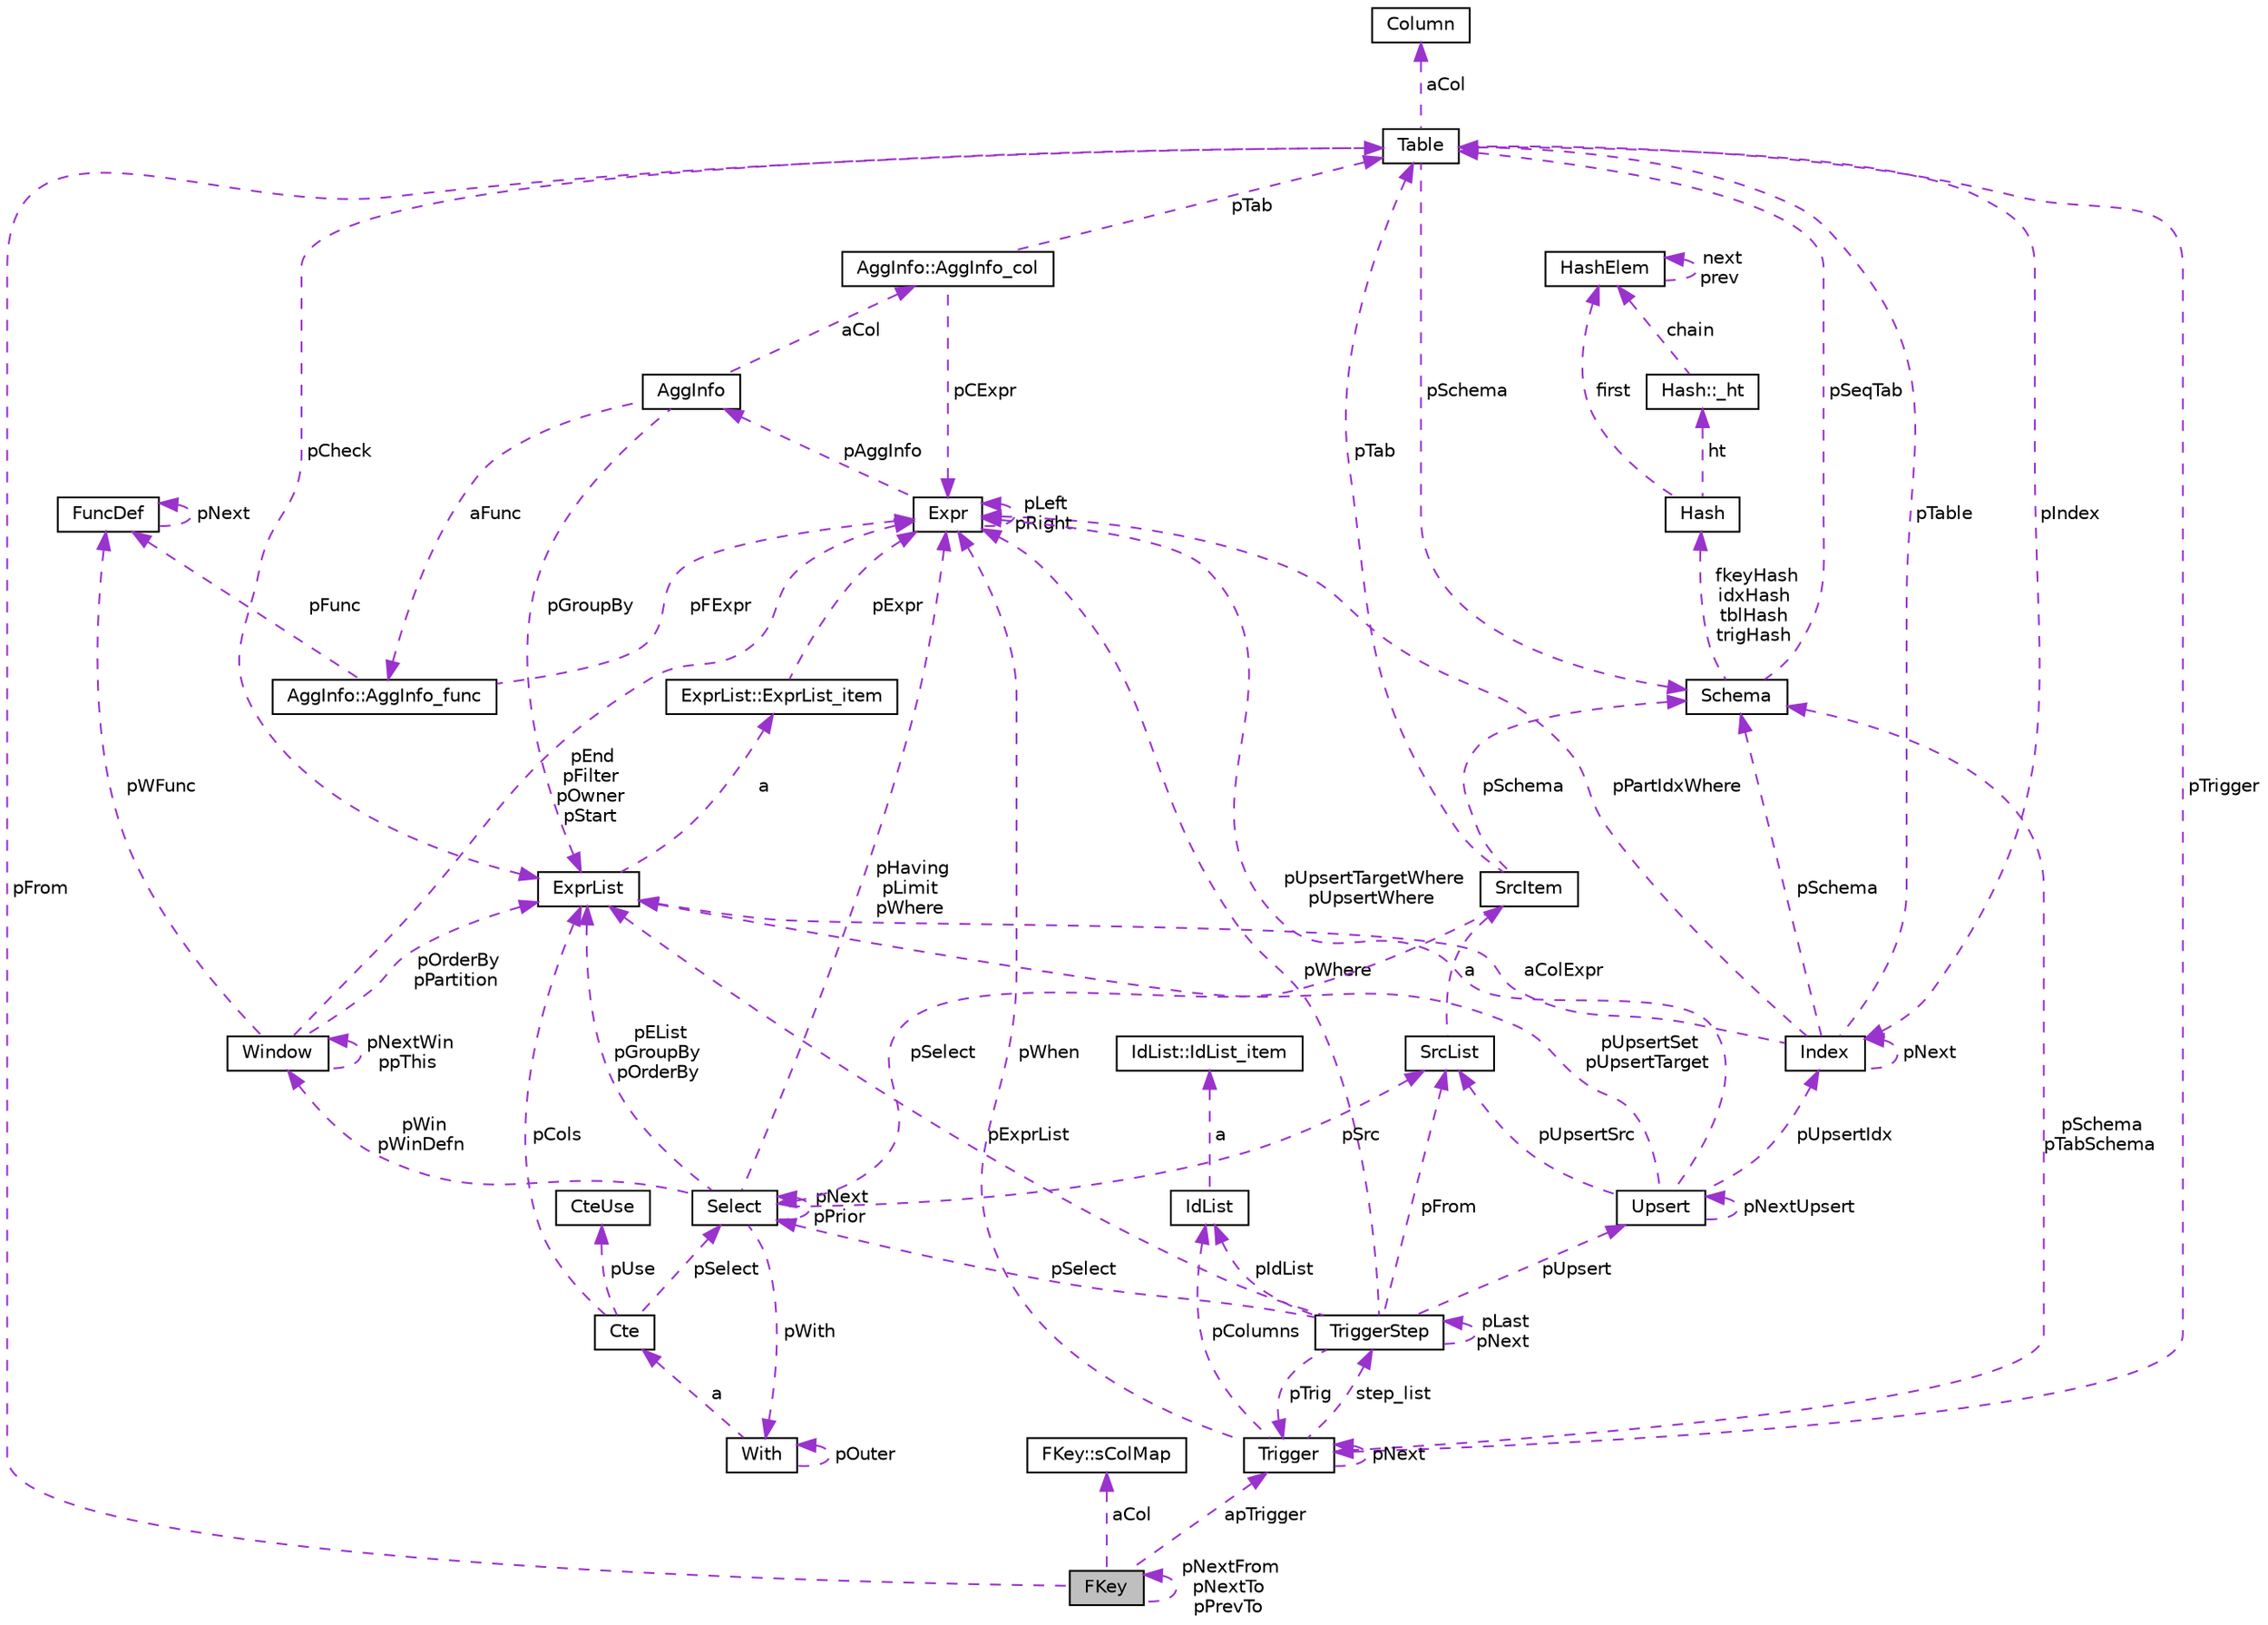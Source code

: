 digraph "FKey"
{
 // LATEX_PDF_SIZE
  edge [fontname="Helvetica",fontsize="10",labelfontname="Helvetica",labelfontsize="10"];
  node [fontname="Helvetica",fontsize="10",shape=record];
  Node1 [label="FKey",height=0.2,width=0.4,color="black", fillcolor="grey75", style="filled", fontcolor="black",tooltip=" "];
  Node2 -> Node1 [dir="back",color="darkorchid3",fontsize="10",style="dashed",label=" pFrom" ,fontname="Helvetica"];
  Node2 [label="Table",height=0.2,width=0.4,color="black", fillcolor="white", style="filled",URL="$db/d1b/sqlite3_8c.html#dc/dcb/structTable",tooltip=" "];
  Node3 -> Node2 [dir="back",color="darkorchid3",fontsize="10",style="dashed",label=" aCol" ,fontname="Helvetica"];
  Node3 [label="Column",height=0.2,width=0.4,color="black", fillcolor="white", style="filled",URL="$db/d1b/sqlite3_8c.html#dc/dc1/structColumn",tooltip=" "];
  Node4 -> Node2 [dir="back",color="darkorchid3",fontsize="10",style="dashed",label=" pIndex" ,fontname="Helvetica"];
  Node4 [label="Index",height=0.2,width=0.4,color="black", fillcolor="white", style="filled",URL="$db/d1b/sqlite3_8c.html#df/d86/structIndex",tooltip=" "];
  Node2 -> Node4 [dir="back",color="darkorchid3",fontsize="10",style="dashed",label=" pTable" ,fontname="Helvetica"];
  Node4 -> Node4 [dir="back",color="darkorchid3",fontsize="10",style="dashed",label=" pNext" ,fontname="Helvetica"];
  Node5 -> Node4 [dir="back",color="darkorchid3",fontsize="10",style="dashed",label=" pSchema" ,fontname="Helvetica"];
  Node5 [label="Schema",height=0.2,width=0.4,color="black", fillcolor="white", style="filled",URL="$db/d1b/sqlite3_8c.html#d8/db0/structSchema",tooltip=" "];
  Node6 -> Node5 [dir="back",color="darkorchid3",fontsize="10",style="dashed",label=" fkeyHash\nidxHash\ntblHash\ntrigHash" ,fontname="Helvetica"];
  Node6 [label="Hash",height=0.2,width=0.4,color="black", fillcolor="white", style="filled",URL="$db/d1b/sqlite3_8c.html#d1/dbe/structHash",tooltip=" "];
  Node7 -> Node6 [dir="back",color="darkorchid3",fontsize="10",style="dashed",label=" first" ,fontname="Helvetica"];
  Node7 [label="HashElem",height=0.2,width=0.4,color="black", fillcolor="white", style="filled",URL="$db/d1b/sqlite3_8c.html#da/d21/structHashElem",tooltip=" "];
  Node7 -> Node7 [dir="back",color="darkorchid3",fontsize="10",style="dashed",label=" next\nprev" ,fontname="Helvetica"];
  Node8 -> Node6 [dir="back",color="darkorchid3",fontsize="10",style="dashed",label=" ht" ,fontname="Helvetica"];
  Node8 [label="Hash::_ht",height=0.2,width=0.4,color="black", fillcolor="white", style="filled",URL="$db/d1b/sqlite3_8c.html#d7/d1f/structHash_1_1__ht",tooltip=" "];
  Node7 -> Node8 [dir="back",color="darkorchid3",fontsize="10",style="dashed",label=" chain" ,fontname="Helvetica"];
  Node2 -> Node5 [dir="back",color="darkorchid3",fontsize="10",style="dashed",label=" pSeqTab" ,fontname="Helvetica"];
  Node9 -> Node4 [dir="back",color="darkorchid3",fontsize="10",style="dashed",label=" pPartIdxWhere" ,fontname="Helvetica"];
  Node9 [label="Expr",height=0.2,width=0.4,color="black", fillcolor="white", style="filled",URL="$db/d1b/sqlite3_8c.html#d4/dfb/structExpr",tooltip=" "];
  Node9 -> Node9 [dir="back",color="darkorchid3",fontsize="10",style="dashed",label=" pLeft\npRight" ,fontname="Helvetica"];
  Node10 -> Node9 [dir="back",color="darkorchid3",fontsize="10",style="dashed",label=" pAggInfo" ,fontname="Helvetica"];
  Node10 [label="AggInfo",height=0.2,width=0.4,color="black", fillcolor="white", style="filled",URL="$db/d1b/sqlite3_8c.html#d2/dc8/structAggInfo",tooltip=" "];
  Node11 -> Node10 [dir="back",color="darkorchid3",fontsize="10",style="dashed",label=" pGroupBy" ,fontname="Helvetica"];
  Node11 [label="ExprList",height=0.2,width=0.4,color="black", fillcolor="white", style="filled",URL="$db/d1b/sqlite3_8c.html#d5/d5c/structExprList",tooltip=" "];
  Node12 -> Node11 [dir="back",color="darkorchid3",fontsize="10",style="dashed",label=" a" ,fontname="Helvetica"];
  Node12 [label="ExprList::ExprList_item",height=0.2,width=0.4,color="black", fillcolor="white", style="filled",URL="$db/d1b/sqlite3_8c.html#d8/dae/structExprList_1_1ExprList__item",tooltip=" "];
  Node9 -> Node12 [dir="back",color="darkorchid3",fontsize="10",style="dashed",label=" pExpr" ,fontname="Helvetica"];
  Node13 -> Node10 [dir="back",color="darkorchid3",fontsize="10",style="dashed",label=" aCol" ,fontname="Helvetica"];
  Node13 [label="AggInfo::AggInfo_col",height=0.2,width=0.4,color="black", fillcolor="white", style="filled",URL="$db/d1b/sqlite3_8c.html#d6/d3a/structAggInfo_1_1AggInfo__col",tooltip=" "];
  Node2 -> Node13 [dir="back",color="darkorchid3",fontsize="10",style="dashed",label=" pTab" ,fontname="Helvetica"];
  Node9 -> Node13 [dir="back",color="darkorchid3",fontsize="10",style="dashed",label=" pCExpr" ,fontname="Helvetica"];
  Node14 -> Node10 [dir="back",color="darkorchid3",fontsize="10",style="dashed",label=" aFunc" ,fontname="Helvetica"];
  Node14 [label="AggInfo::AggInfo_func",height=0.2,width=0.4,color="black", fillcolor="white", style="filled",URL="$db/d1b/sqlite3_8c.html#d3/d2e/structAggInfo_1_1AggInfo__func",tooltip=" "];
  Node9 -> Node14 [dir="back",color="darkorchid3",fontsize="10",style="dashed",label=" pFExpr" ,fontname="Helvetica"];
  Node15 -> Node14 [dir="back",color="darkorchid3",fontsize="10",style="dashed",label=" pFunc" ,fontname="Helvetica"];
  Node15 [label="FuncDef",height=0.2,width=0.4,color="black", fillcolor="white", style="filled",URL="$d1/d3a/structFuncDef.html",tooltip=" "];
  Node15 -> Node15 [dir="back",color="darkorchid3",fontsize="10",style="dashed",label=" pNext" ,fontname="Helvetica"];
  Node11 -> Node4 [dir="back",color="darkorchid3",fontsize="10",style="dashed",label=" aColExpr" ,fontname="Helvetica"];
  Node11 -> Node2 [dir="back",color="darkorchid3",fontsize="10",style="dashed",label=" pCheck" ,fontname="Helvetica"];
  Node16 -> Node2 [dir="back",color="darkorchid3",fontsize="10",style="dashed",label=" pTrigger" ,fontname="Helvetica"];
  Node16 [label="Trigger",height=0.2,width=0.4,color="black", fillcolor="white", style="filled",URL="$db/d1b/sqlite3_8c.html#dc/d15/structTrigger",tooltip=" "];
  Node9 -> Node16 [dir="back",color="darkorchid3",fontsize="10",style="dashed",label=" pWhen" ,fontname="Helvetica"];
  Node17 -> Node16 [dir="back",color="darkorchid3",fontsize="10",style="dashed",label=" pColumns" ,fontname="Helvetica"];
  Node17 [label="IdList",height=0.2,width=0.4,color="black", fillcolor="white", style="filled",URL="$db/d1b/sqlite3_8c.html#da/d69/structIdList",tooltip=" "];
  Node18 -> Node17 [dir="back",color="darkorchid3",fontsize="10",style="dashed",label=" a" ,fontname="Helvetica"];
  Node18 [label="IdList::IdList_item",height=0.2,width=0.4,color="black", fillcolor="white", style="filled",URL="$db/d1b/sqlite3_8c.html#d4/dc3/structIdList_1_1IdList__item",tooltip=" "];
  Node5 -> Node16 [dir="back",color="darkorchid3",fontsize="10",style="dashed",label=" pSchema\npTabSchema" ,fontname="Helvetica"];
  Node19 -> Node16 [dir="back",color="darkorchid3",fontsize="10",style="dashed",label=" step_list" ,fontname="Helvetica"];
  Node19 [label="TriggerStep",height=0.2,width=0.4,color="black", fillcolor="white", style="filled",URL="$db/d1b/sqlite3_8c.html#d5/da5/structTriggerStep",tooltip=" "];
  Node16 -> Node19 [dir="back",color="darkorchid3",fontsize="10",style="dashed",label=" pTrig" ,fontname="Helvetica"];
  Node20 -> Node19 [dir="back",color="darkorchid3",fontsize="10",style="dashed",label=" pSelect" ,fontname="Helvetica"];
  Node20 [label="Select",height=0.2,width=0.4,color="black", fillcolor="white", style="filled",URL="$db/d1b/sqlite3_8c.html#dd/d39/structSelect",tooltip=" "];
  Node11 -> Node20 [dir="back",color="darkorchid3",fontsize="10",style="dashed",label=" pEList\npGroupBy\npOrderBy" ,fontname="Helvetica"];
  Node21 -> Node20 [dir="back",color="darkorchid3",fontsize="10",style="dashed",label=" pSrc" ,fontname="Helvetica"];
  Node21 [label="SrcList",height=0.2,width=0.4,color="black", fillcolor="white", style="filled",URL="$db/d1b/sqlite3_8c.html#de/deb/structSrcList",tooltip=" "];
  Node22 -> Node21 [dir="back",color="darkorchid3",fontsize="10",style="dashed",label=" a" ,fontname="Helvetica"];
  Node22 [label="SrcItem",height=0.2,width=0.4,color="black", fillcolor="white", style="filled",URL="$db/d1b/sqlite3_8c.html#d0/d26/structSrcItem",tooltip=" "];
  Node5 -> Node22 [dir="back",color="darkorchid3",fontsize="10",style="dashed",label=" pSchema" ,fontname="Helvetica"];
  Node2 -> Node22 [dir="back",color="darkorchid3",fontsize="10",style="dashed",label=" pTab" ,fontname="Helvetica"];
  Node20 -> Node22 [dir="back",color="darkorchid3",fontsize="10",style="dashed",label=" pSelect" ,fontname="Helvetica"];
  Node9 -> Node20 [dir="back",color="darkorchid3",fontsize="10",style="dashed",label=" pHaving\npLimit\npWhere" ,fontname="Helvetica"];
  Node20 -> Node20 [dir="back",color="darkorchid3",fontsize="10",style="dashed",label=" pNext\npPrior" ,fontname="Helvetica"];
  Node23 -> Node20 [dir="back",color="darkorchid3",fontsize="10",style="dashed",label=" pWith" ,fontname="Helvetica"];
  Node23 [label="With",height=0.2,width=0.4,color="black", fillcolor="white", style="filled",URL="$db/d1b/sqlite3_8c.html#df/d70/structWith",tooltip=" "];
  Node23 -> Node23 [dir="back",color="darkorchid3",fontsize="10",style="dashed",label=" pOuter" ,fontname="Helvetica"];
  Node24 -> Node23 [dir="back",color="darkorchid3",fontsize="10",style="dashed",label=" a" ,fontname="Helvetica"];
  Node24 [label="Cte",height=0.2,width=0.4,color="black", fillcolor="white", style="filled",URL="$db/d1b/sqlite3_8c.html#da/dbd/structCte",tooltip=" "];
  Node11 -> Node24 [dir="back",color="darkorchid3",fontsize="10",style="dashed",label=" pCols" ,fontname="Helvetica"];
  Node20 -> Node24 [dir="back",color="darkorchid3",fontsize="10",style="dashed",label=" pSelect" ,fontname="Helvetica"];
  Node25 -> Node24 [dir="back",color="darkorchid3",fontsize="10",style="dashed",label=" pUse" ,fontname="Helvetica"];
  Node25 [label="CteUse",height=0.2,width=0.4,color="black", fillcolor="white", style="filled",URL="$db/d1b/sqlite3_8c.html#d1/d27/structCteUse",tooltip=" "];
  Node26 -> Node20 [dir="back",color="darkorchid3",fontsize="10",style="dashed",label=" pWin\npWinDefn" ,fontname="Helvetica"];
  Node26 [label="Window",height=0.2,width=0.4,color="black", fillcolor="white", style="filled",URL="$db/d1b/sqlite3_8c.html#d6/d08/structWindow",tooltip=" "];
  Node11 -> Node26 [dir="back",color="darkorchid3",fontsize="10",style="dashed",label=" pOrderBy\npPartition" ,fontname="Helvetica"];
  Node9 -> Node26 [dir="back",color="darkorchid3",fontsize="10",style="dashed",label=" pEnd\npFilter\npOwner\npStart" ,fontname="Helvetica"];
  Node26 -> Node26 [dir="back",color="darkorchid3",fontsize="10",style="dashed",label=" pNextWin\nppThis" ,fontname="Helvetica"];
  Node15 -> Node26 [dir="back",color="darkorchid3",fontsize="10",style="dashed",label=" pWFunc" ,fontname="Helvetica"];
  Node21 -> Node19 [dir="back",color="darkorchid3",fontsize="10",style="dashed",label=" pFrom" ,fontname="Helvetica"];
  Node9 -> Node19 [dir="back",color="darkorchid3",fontsize="10",style="dashed",label=" pWhere" ,fontname="Helvetica"];
  Node11 -> Node19 [dir="back",color="darkorchid3",fontsize="10",style="dashed",label=" pExprList" ,fontname="Helvetica"];
  Node17 -> Node19 [dir="back",color="darkorchid3",fontsize="10",style="dashed",label=" pIdList" ,fontname="Helvetica"];
  Node27 -> Node19 [dir="back",color="darkorchid3",fontsize="10",style="dashed",label=" pUpsert" ,fontname="Helvetica"];
  Node27 [label="Upsert",height=0.2,width=0.4,color="black", fillcolor="white", style="filled",URL="$db/d1b/sqlite3_8c.html#da/d8e/structUpsert",tooltip=" "];
  Node11 -> Node27 [dir="back",color="darkorchid3",fontsize="10",style="dashed",label=" pUpsertSet\npUpsertTarget" ,fontname="Helvetica"];
  Node9 -> Node27 [dir="back",color="darkorchid3",fontsize="10",style="dashed",label=" pUpsertTargetWhere\npUpsertWhere" ,fontname="Helvetica"];
  Node27 -> Node27 [dir="back",color="darkorchid3",fontsize="10",style="dashed",label=" pNextUpsert" ,fontname="Helvetica"];
  Node4 -> Node27 [dir="back",color="darkorchid3",fontsize="10",style="dashed",label=" pUpsertIdx" ,fontname="Helvetica"];
  Node21 -> Node27 [dir="back",color="darkorchid3",fontsize="10",style="dashed",label=" pUpsertSrc" ,fontname="Helvetica"];
  Node19 -> Node19 [dir="back",color="darkorchid3",fontsize="10",style="dashed",label=" pLast\npNext" ,fontname="Helvetica"];
  Node16 -> Node16 [dir="back",color="darkorchid3",fontsize="10",style="dashed",label=" pNext" ,fontname="Helvetica"];
  Node5 -> Node2 [dir="back",color="darkorchid3",fontsize="10",style="dashed",label=" pSchema" ,fontname="Helvetica"];
  Node1 -> Node1 [dir="back",color="darkorchid3",fontsize="10",style="dashed",label=" pNextFrom\npNextTo\npPrevTo" ,fontname="Helvetica"];
  Node16 -> Node1 [dir="back",color="darkorchid3",fontsize="10",style="dashed",label=" apTrigger" ,fontname="Helvetica"];
  Node28 -> Node1 [dir="back",color="darkorchid3",fontsize="10",style="dashed",label=" aCol" ,fontname="Helvetica"];
  Node28 [label="FKey::sColMap",height=0.2,width=0.4,color="black", fillcolor="white", style="filled",URL="$db/d1b/sqlite3_8c.html#d0/d74/structFKey_1_1sColMap",tooltip=" "];
}
